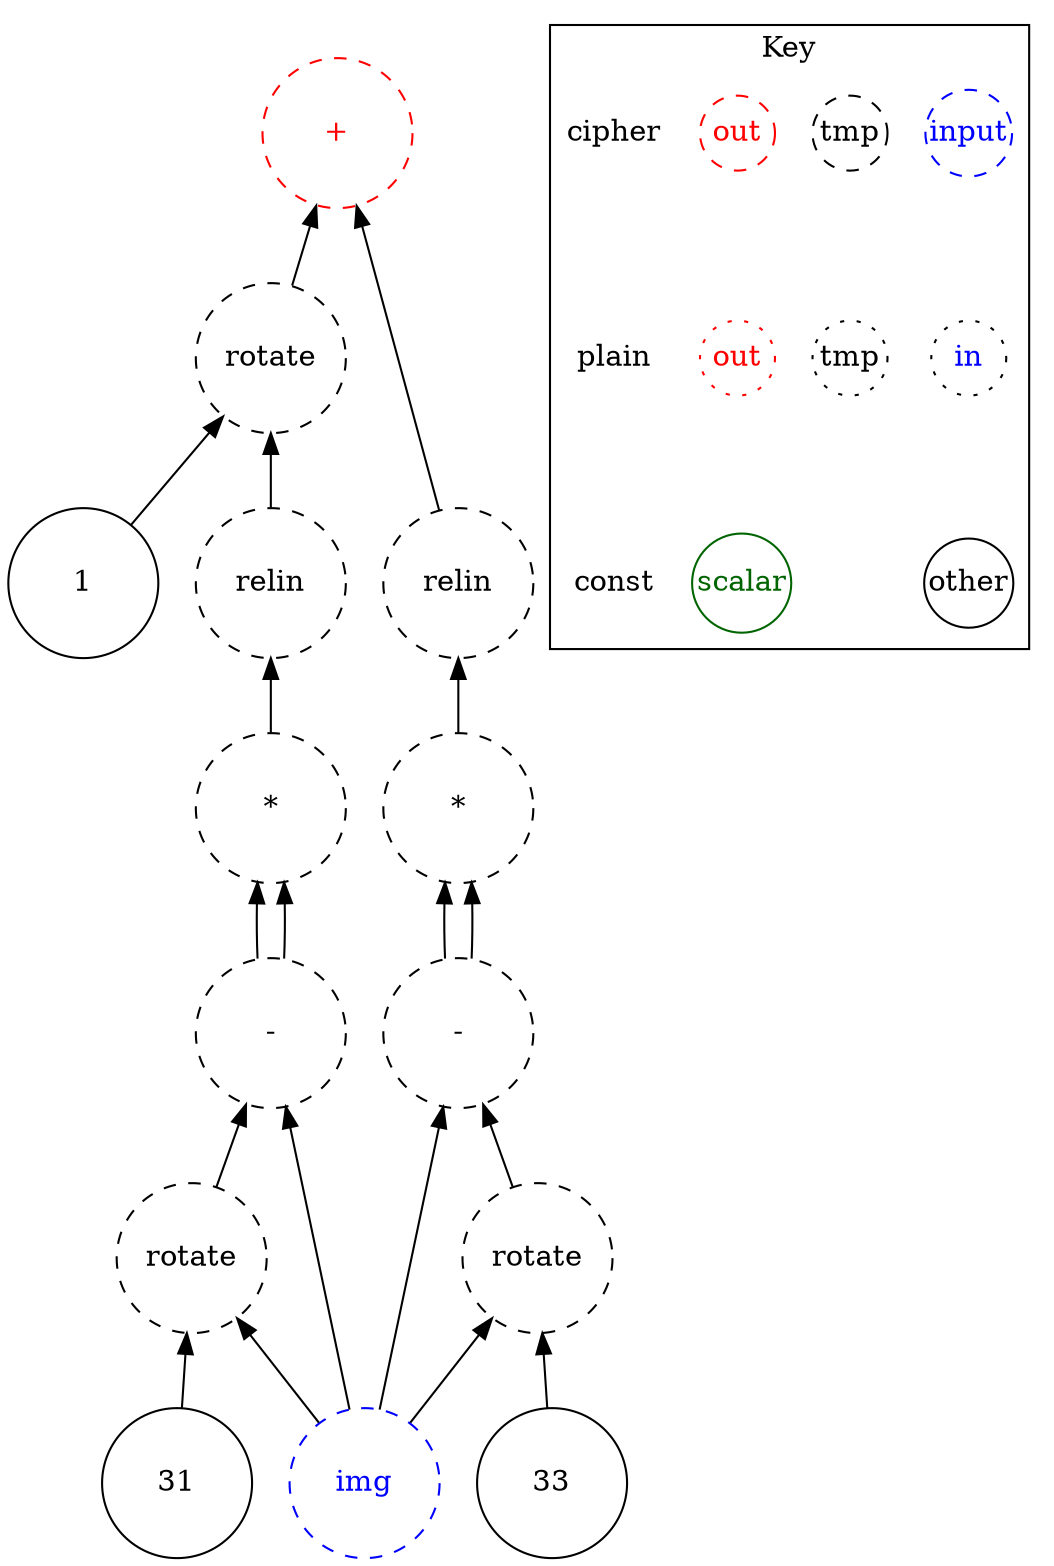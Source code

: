 digraph "roberts_cross" {
node [shape=circle width=1 margin=0]
edge [dir=back]
1 [label="1" style=solid]
31 [label="31" style=solid]
ciphertext0 [label="img" style=dashed color=blue fontcolor=blue]
ciphertext15 [label="rotate" style=dashed]
ciphertext15 -> ciphertext0
ciphertext15 -> 31
ciphertext16 [label="-" style=dashed]
ciphertext16 -> ciphertext0
ciphertext16 -> ciphertext15
ciphertext23 [label="*" style=dashed]
ciphertext23 -> ciphertext16
ciphertext23 -> ciphertext16
ciphertext18 [label="relin" style=dashed]
ciphertext18 -> ciphertext23
ciphertext7 [label="rotate" style=dashed]
ciphertext7 -> ciphertext18
ciphertext7 -> 1
33 [label="33" style=solid]
ciphertext2 [label="rotate" style=dashed]
ciphertext2 -> ciphertext0
ciphertext2 -> 33
ciphertext3 [label="-" style=dashed]
ciphertext3 -> ciphertext0
ciphertext3 -> ciphertext2
ciphertext25 [label="*" style=dashed]
ciphertext25 -> ciphertext3
ciphertext25 -> ciphertext3
ciphertext6 [label="relin" style=dashed]
ciphertext6 -> ciphertext25
ciphertext8 [label="+" style=dashed color=red fontcolor=red]
ciphertext8 -> ciphertext6
ciphertext8 -> ciphertext7
subgraph cluster_key {
    graph[label="Key"]
    node [width=0.5]
    edge [dir=forward style=invis]
    in_cipher [label=input color=blue fontcolor=blue style=dashed]
    tmp_cipher [label=tmp color=black fontcolor=black style=dashed]
    out_cipher [label=out color=red fontcolor=red style=dashed]
    cipher [shape=plain]

    in_plain [label=in icolor=blue fontcolor=blue style=dotted]
    tmp_plain [label=tmp color=black fontcolor=black style=dotted]
    out_plain [label=out color=red fontcolor=red style=dotted]
    plain [shape=plain]
    
    other [color=black fontcolor=black style=solid]
    scalar [color=darkgreen fontcolor=darkgreen style=solid]
    const[shape=plain]
    
    cipher -> plain
    plain -> const
    out_cipher -> out_plain
    in_cipher -> in_plain
    tmp_cipher -> tmp_plain
    in_plain -> other
    out_plain -> scalar
}
}

